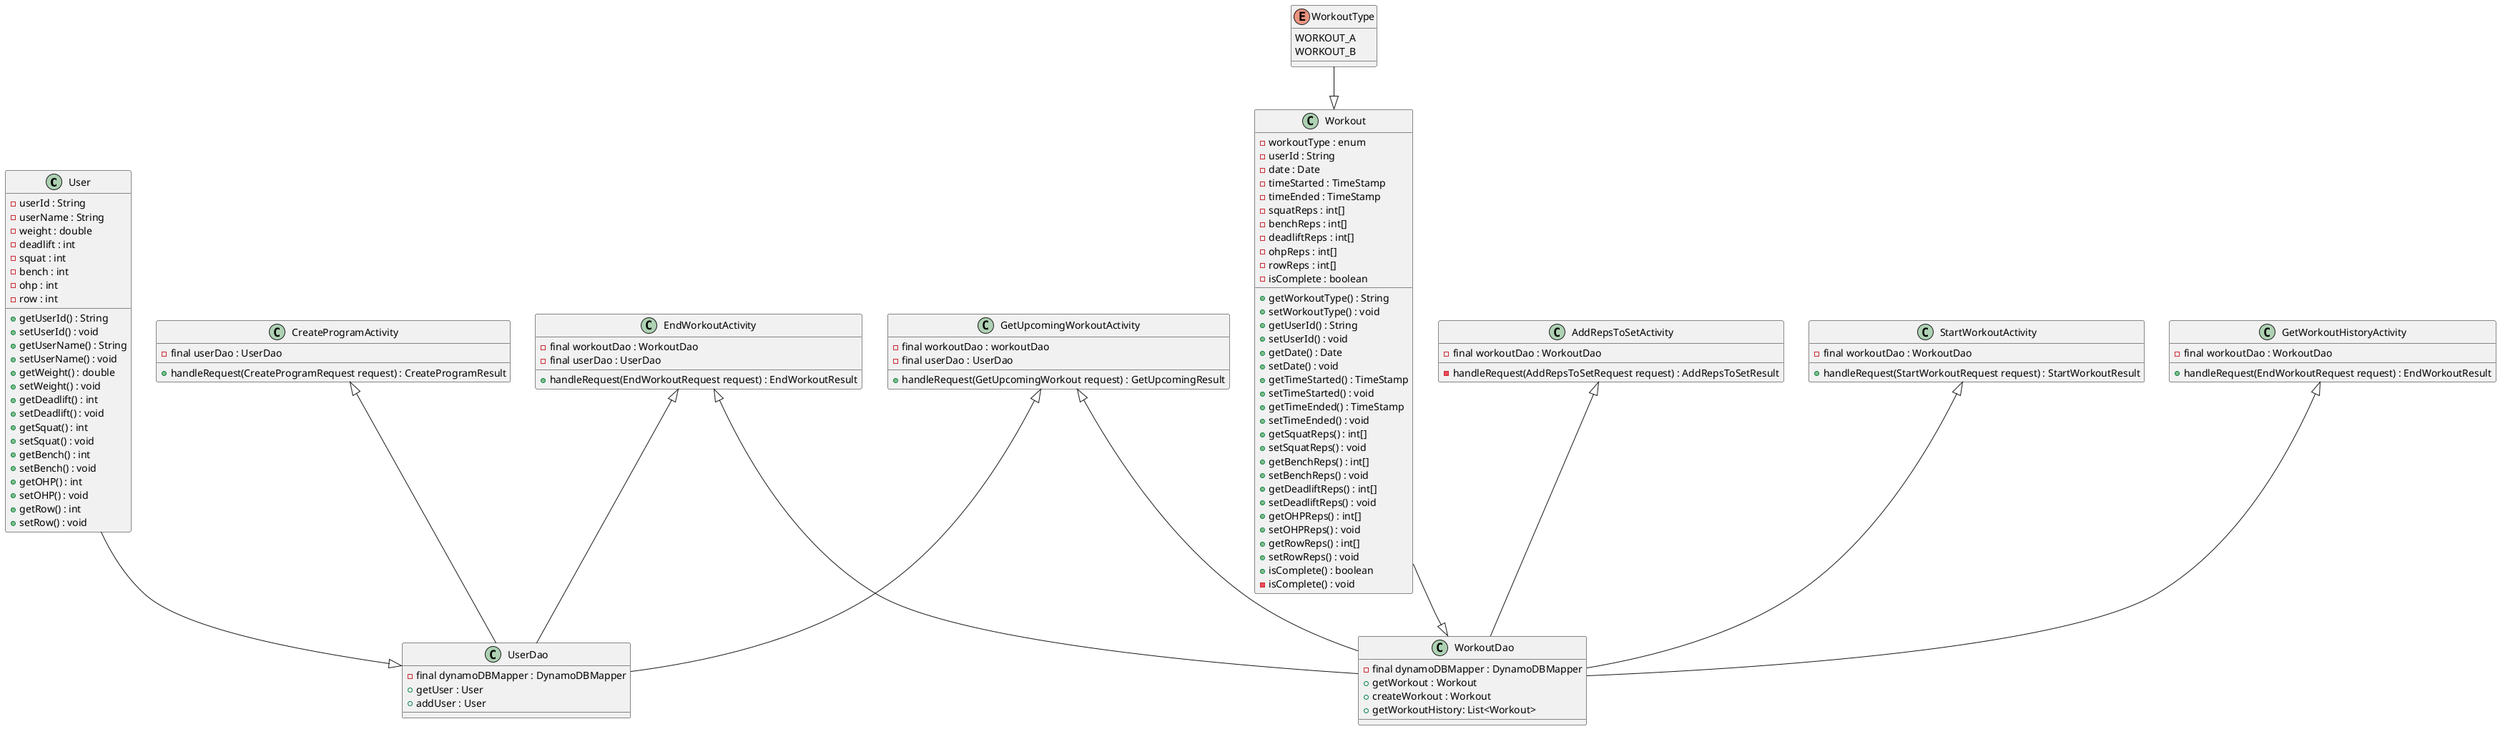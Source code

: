 @startuml
'https://plantuml.com/class-diagram

class User {
- userId : String
- userName : String
- weight : double
- deadlift : int
- squat : int
- bench : int
- ohp : int
- row : int
+ getUserId() : String
+ setUserId() : void
+ getUserName() : String
+ setUserName() : void
+ getWeight() : double
+ setWeight() : void
+ getDeadlift() : int
+ setDeadlift() : void
+ getSquat() : int
+ setSquat() : void
+ getBench() : int
+ setBench() : void
+ getOHP() : int
+ setOHP() : void
+ getRow() : int
+ setRow() : void
}

class Workout {
- workoutType : enum
- userId : String
- date : Date
- timeStarted : TimeStamp
- timeEnded : TimeStamp
- squatReps : int[]
- benchReps : int[]
- deadliftReps : int[]
- ohpReps : int[]
- rowReps : int[]
- isComplete : boolean
+ getWorkoutType() : String
+ setWorkoutType() : void
+ getUserId() : String
+ setUserId() : void
+ getDate() : Date
+ setDate() : void
+ getTimeStarted() : TimeStamp
+ setTimeStarted() : void
+ getTimeEnded() : TimeStamp
+ setTimeEnded() : void
+ getSquatReps() : int[]
+ setSquatReps() : void
+ getBenchReps() : int[]
+ setBenchReps() : void
+ getDeadliftReps() : int[]
+ setDeadliftReps() : void
+ getOHPReps() : int[]
+ setOHPReps() : void
+ getRowReps() : int[]
+ setRowReps() : void
+ isComplete() : boolean
- isComplete() : void
}

enum WorkoutType {
WORKOUT_A
WORKOUT_B
}

class UserDao {
- final dynamoDBMapper : DynamoDBMapper
+ getUser : User
+ addUser : User
}

class WorkoutDao {
- final dynamoDBMapper : DynamoDBMapper
+ getWorkout : Workout
+ createWorkout : Workout
+ getWorkoutHistory: List<Workout>
}

class AddRepsToSetActivity {
- final workoutDao : WorkoutDao
- handleRequest(AddRepsToSetRequest request) : AddRepsToSetResult
}

class StartWorkoutActivity {
- final workoutDao : WorkoutDao
+ handleRequest(StartWorkoutRequest request) : StartWorkoutResult
}

class EndWorkoutActivity {
- final workoutDao : WorkoutDao
- final userDao : UserDao
+ handleRequest(EndWorkoutRequest request) : EndWorkoutResult
}

class GetWorkoutHistoryActivity {
- final workoutDao : WorkoutDao
+ handleRequest(EndWorkoutRequest request) : EndWorkoutResult
}

class GetUpcomingWorkoutActivity {
- final workoutDao : workoutDao
- final userDao : UserDao
+ handleRequest(GetUpcomingWorkout request) : GetUpcomingResult
}

class CreateProgramActivity {
- final userDao : UserDao
+ handleRequest(CreateProgramRequest request) : CreateProgramResult
}

User --|> UserDao
Workout --|> WorkoutDao
AddRepsToSetActivity <|-- WorkoutDao
StartWorkoutActivity <|-- WorkoutDao
EndWorkoutActivity <|-- WorkoutDao
EndWorkoutActivity <|-- UserDao
GetWorkoutHistoryActivity <|-- WorkoutDao
GetUpcomingWorkoutActivity <|-- UserDao
GetUpcomingWorkoutActivity <|-- WorkoutDao
CreateProgramActivity <|-- UserDao
WorkoutType --|> Workout
@enduml
